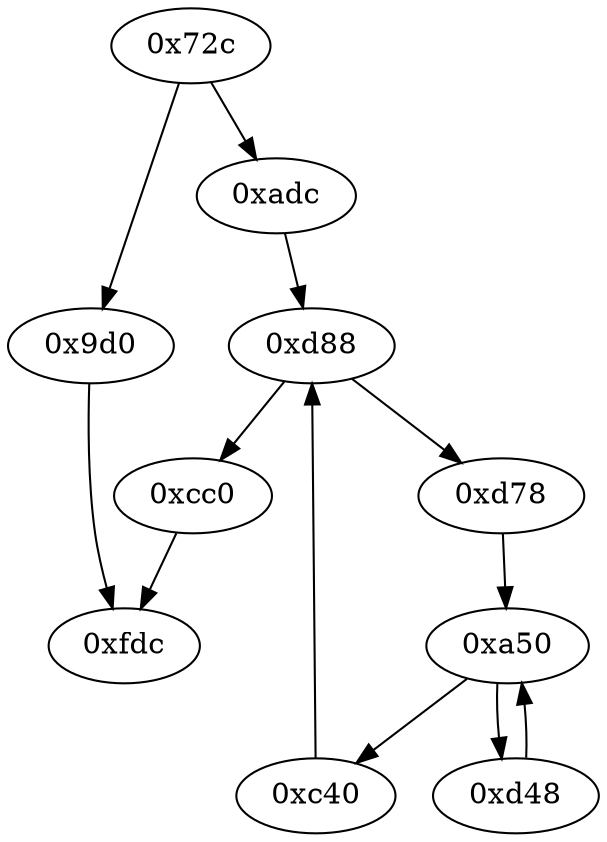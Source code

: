 strict digraph "" {
	graph ["edge"="{}",
		file="/Users/mark/Documents/deobfus-2019-ccs/ALL-CFG/basic-algorithms/pyramid/1836_recovered.dot",
		"graph"="{u'file': u'/Users/mark/Documents/deobfus-2019-ccs/ALL-CFG/basic-algorithms/pyramid/1836_recovered.dot'}",
		"node"="{u'opcode': u''}"
	];
	"0x9d0"	 [opcode="[u'ldr', u'ldr', u'ldr', u'sub', u'mul', u'mvn', u'ldr', u'orr', u'mov', u'cmn', u'mov', u'ldr', u'cmp', u'mov', u'mov', u'mov', \
u'cmn', u'mov', u'mov', u'teq', u'mov', u'b']"];
	"0xfdc"	 [opcode="[u'ldr', u'ldr', u'ldr', u'ldr', u'sub', u'ldr', u'sub', u'pop']"];
	"0x9d0" -> "0xfdc";
	"0xcc0"	 [opcode="[u'ldr', u'ldr', u'ldr', u'ldr', u'ldr', u'mov', u'sub', u'mul', u'cmp', u'mov', u'mvn', u'mov', u'ldr', u'orr', u'cmn', u'mov', \
u'teq', u'ldr']"];
	"0xcc0" -> "0xfdc";
	"0xadc"	 [opcode="[u'str', u'str', u'ldr', u'str', u'ldr', u'ldr', u'bl', u'mov', u'ldr', u'ldr', u'ldr', u'sub', u'sub', u'add', u'mul', u'ldr', \
u'mvn', u'orr', u'cmn', u'mov', u'ldr', u'mov', u'strb', u'mov', u'cmp', u'mov', u'strb', u'ldr', u'ldr', u'ldr', u'b']"];
	"0xd88"	 [opcode="[u'ldr', u'str', u'ldr', u'ldr', u'ldr', u'ldr', u'cmp', u'mov', u'b']"];
	"0xadc" -> "0xd88";
	"0xd88" -> "0xcc0";
	"0xd78"	 [opcode="[u'mov']"];
	"0xd88" -> "0xd78";
	"0xa50"	 [opcode="[u'ldr', u'mov', u'str', u'ldr', u'ldr', u'sub', u'mul', u'mov', u'eor', u'and', u'ldr', u'mov', u'ldr', u'cmp', u'mov', u'teq', \
u'ldr', u'mov', u'mov', u'cmp', u'mov', u'mov', u'cmp', u'mov', u'b']"];
	"0xd78" -> "0xa50";
	"0x72c"	 [opcode="[u'push', u'add', u'sub', u'mov', u'ldr', u'mov', u'mvn', u'ldr', u'ldr', u'str', u'ldr', u'ldr', u'rsb', u'mvn', u'mul', u'mov', \
u'eor', u'tst', u'ldr', u'mov', u'mov', u'strb', u'ldr', u'cmp', u'mov', u'strb', u'ldr', u'ldr', u'ldr', u'ldr', u'str', u'ldr', \
u'str', u'ldr', u'str', u'ldr', u'ldr', u'str', u'ldr', u'str', u'ldr', u'str', u'ldr', u'str', u'ldr', u'str', u'ldr', u'str', \
u'ldr', u'str', u'ldr', u'add', u'str', u'str', u'str', u'str', u'b']"];
	"0x72c" -> "0x9d0";
	"0x72c" -> "0xadc";
	"0xc40"	 [opcode="[u'ldr', u'ldr', u'ldr', u'ldr', u'ldr', u'mov', u'add', u'cmp', u'sub', u'mov', u'sub', u'mul', u'mov', u'mvn', u'ldr', u'orr', \
u'cmn', u'mov', u'teq', u'ldr', u'b']"];
	"0xa50" -> "0xc40";
	"0xd48"	 [opcode="[u'ldr', u'bl', u'ldr', u'ldr', u'sub', u'add', u'add', u'b']"];
	"0xa50" -> "0xd48";
	"0xc40" -> "0xd88";
	"0xd48" -> "0xa50";
}
